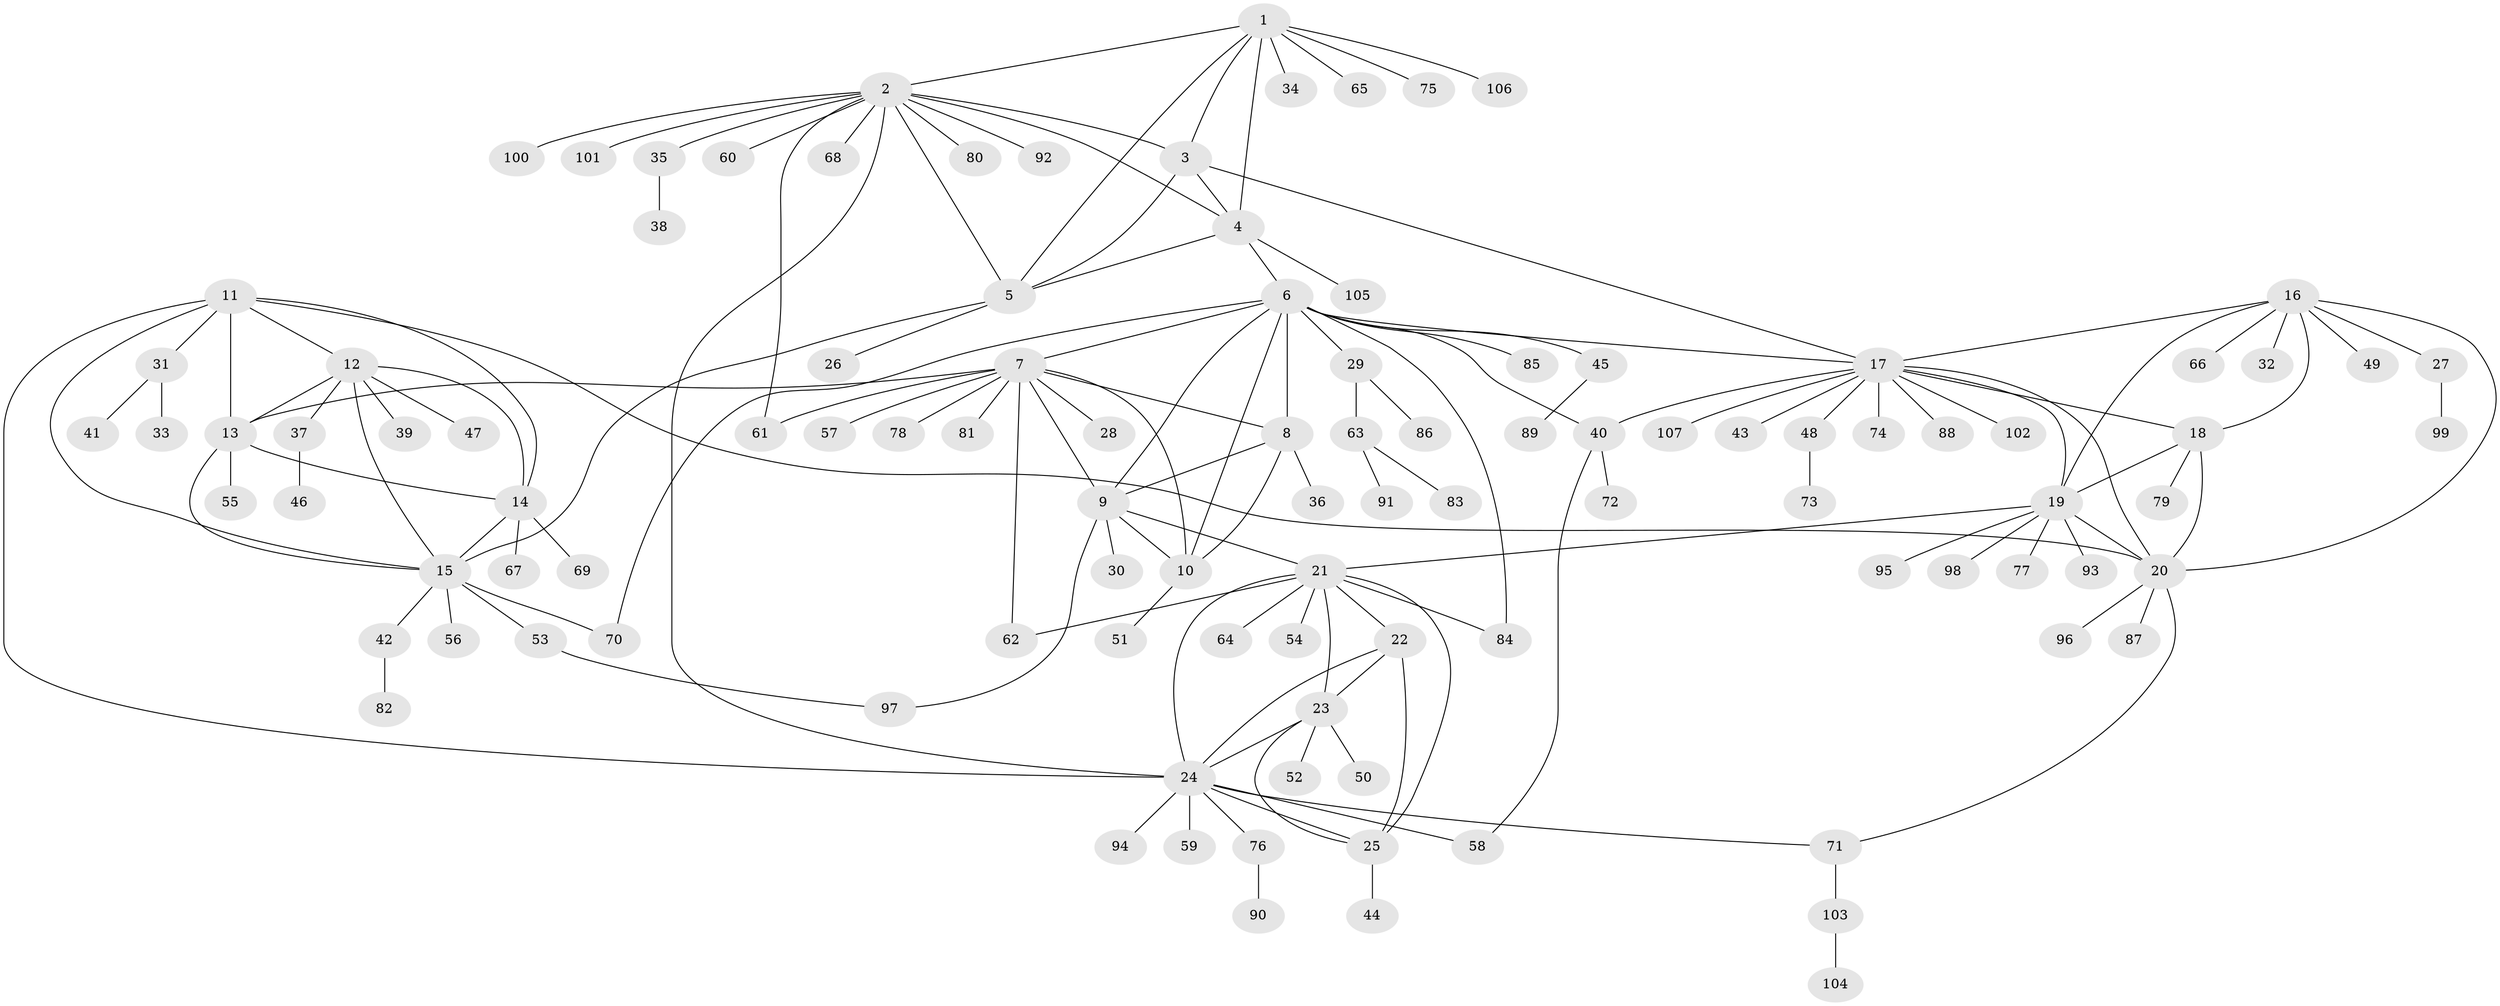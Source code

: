 // Generated by graph-tools (version 1.1) at 2025/15/03/09/25 04:15:49]
// undirected, 107 vertices, 150 edges
graph export_dot {
graph [start="1"]
  node [color=gray90,style=filled];
  1;
  2;
  3;
  4;
  5;
  6;
  7;
  8;
  9;
  10;
  11;
  12;
  13;
  14;
  15;
  16;
  17;
  18;
  19;
  20;
  21;
  22;
  23;
  24;
  25;
  26;
  27;
  28;
  29;
  30;
  31;
  32;
  33;
  34;
  35;
  36;
  37;
  38;
  39;
  40;
  41;
  42;
  43;
  44;
  45;
  46;
  47;
  48;
  49;
  50;
  51;
  52;
  53;
  54;
  55;
  56;
  57;
  58;
  59;
  60;
  61;
  62;
  63;
  64;
  65;
  66;
  67;
  68;
  69;
  70;
  71;
  72;
  73;
  74;
  75;
  76;
  77;
  78;
  79;
  80;
  81;
  82;
  83;
  84;
  85;
  86;
  87;
  88;
  89;
  90;
  91;
  92;
  93;
  94;
  95;
  96;
  97;
  98;
  99;
  100;
  101;
  102;
  103;
  104;
  105;
  106;
  107;
  1 -- 2;
  1 -- 3;
  1 -- 4;
  1 -- 5;
  1 -- 34;
  1 -- 65;
  1 -- 75;
  1 -- 106;
  2 -- 3;
  2 -- 4;
  2 -- 5;
  2 -- 24;
  2 -- 35;
  2 -- 60;
  2 -- 61;
  2 -- 68;
  2 -- 80;
  2 -- 92;
  2 -- 100;
  2 -- 101;
  3 -- 4;
  3 -- 5;
  3 -- 17;
  4 -- 5;
  4 -- 6;
  4 -- 105;
  5 -- 15;
  5 -- 26;
  6 -- 7;
  6 -- 8;
  6 -- 9;
  6 -- 10;
  6 -- 17;
  6 -- 29;
  6 -- 40;
  6 -- 45;
  6 -- 70;
  6 -- 84;
  6 -- 85;
  7 -- 8;
  7 -- 9;
  7 -- 10;
  7 -- 13;
  7 -- 28;
  7 -- 57;
  7 -- 61;
  7 -- 62;
  7 -- 78;
  7 -- 81;
  8 -- 9;
  8 -- 10;
  8 -- 36;
  9 -- 10;
  9 -- 21;
  9 -- 30;
  9 -- 97;
  10 -- 51;
  11 -- 12;
  11 -- 13;
  11 -- 14;
  11 -- 15;
  11 -- 20;
  11 -- 24;
  11 -- 31;
  12 -- 13;
  12 -- 14;
  12 -- 15;
  12 -- 37;
  12 -- 39;
  12 -- 47;
  13 -- 14;
  13 -- 15;
  13 -- 55;
  14 -- 15;
  14 -- 67;
  14 -- 69;
  15 -- 42;
  15 -- 53;
  15 -- 56;
  15 -- 70;
  16 -- 17;
  16 -- 18;
  16 -- 19;
  16 -- 20;
  16 -- 27;
  16 -- 32;
  16 -- 49;
  16 -- 66;
  17 -- 18;
  17 -- 19;
  17 -- 20;
  17 -- 40;
  17 -- 43;
  17 -- 48;
  17 -- 74;
  17 -- 88;
  17 -- 102;
  17 -- 107;
  18 -- 19;
  18 -- 20;
  18 -- 79;
  19 -- 20;
  19 -- 21;
  19 -- 77;
  19 -- 93;
  19 -- 95;
  19 -- 98;
  20 -- 71;
  20 -- 87;
  20 -- 96;
  21 -- 22;
  21 -- 23;
  21 -- 24;
  21 -- 25;
  21 -- 54;
  21 -- 62;
  21 -- 64;
  21 -- 84;
  22 -- 23;
  22 -- 24;
  22 -- 25;
  23 -- 24;
  23 -- 25;
  23 -- 50;
  23 -- 52;
  24 -- 25;
  24 -- 58;
  24 -- 59;
  24 -- 71;
  24 -- 76;
  24 -- 94;
  25 -- 44;
  27 -- 99;
  29 -- 63;
  29 -- 86;
  31 -- 33;
  31 -- 41;
  35 -- 38;
  37 -- 46;
  40 -- 58;
  40 -- 72;
  42 -- 82;
  45 -- 89;
  48 -- 73;
  53 -- 97;
  63 -- 83;
  63 -- 91;
  71 -- 103;
  76 -- 90;
  103 -- 104;
}
